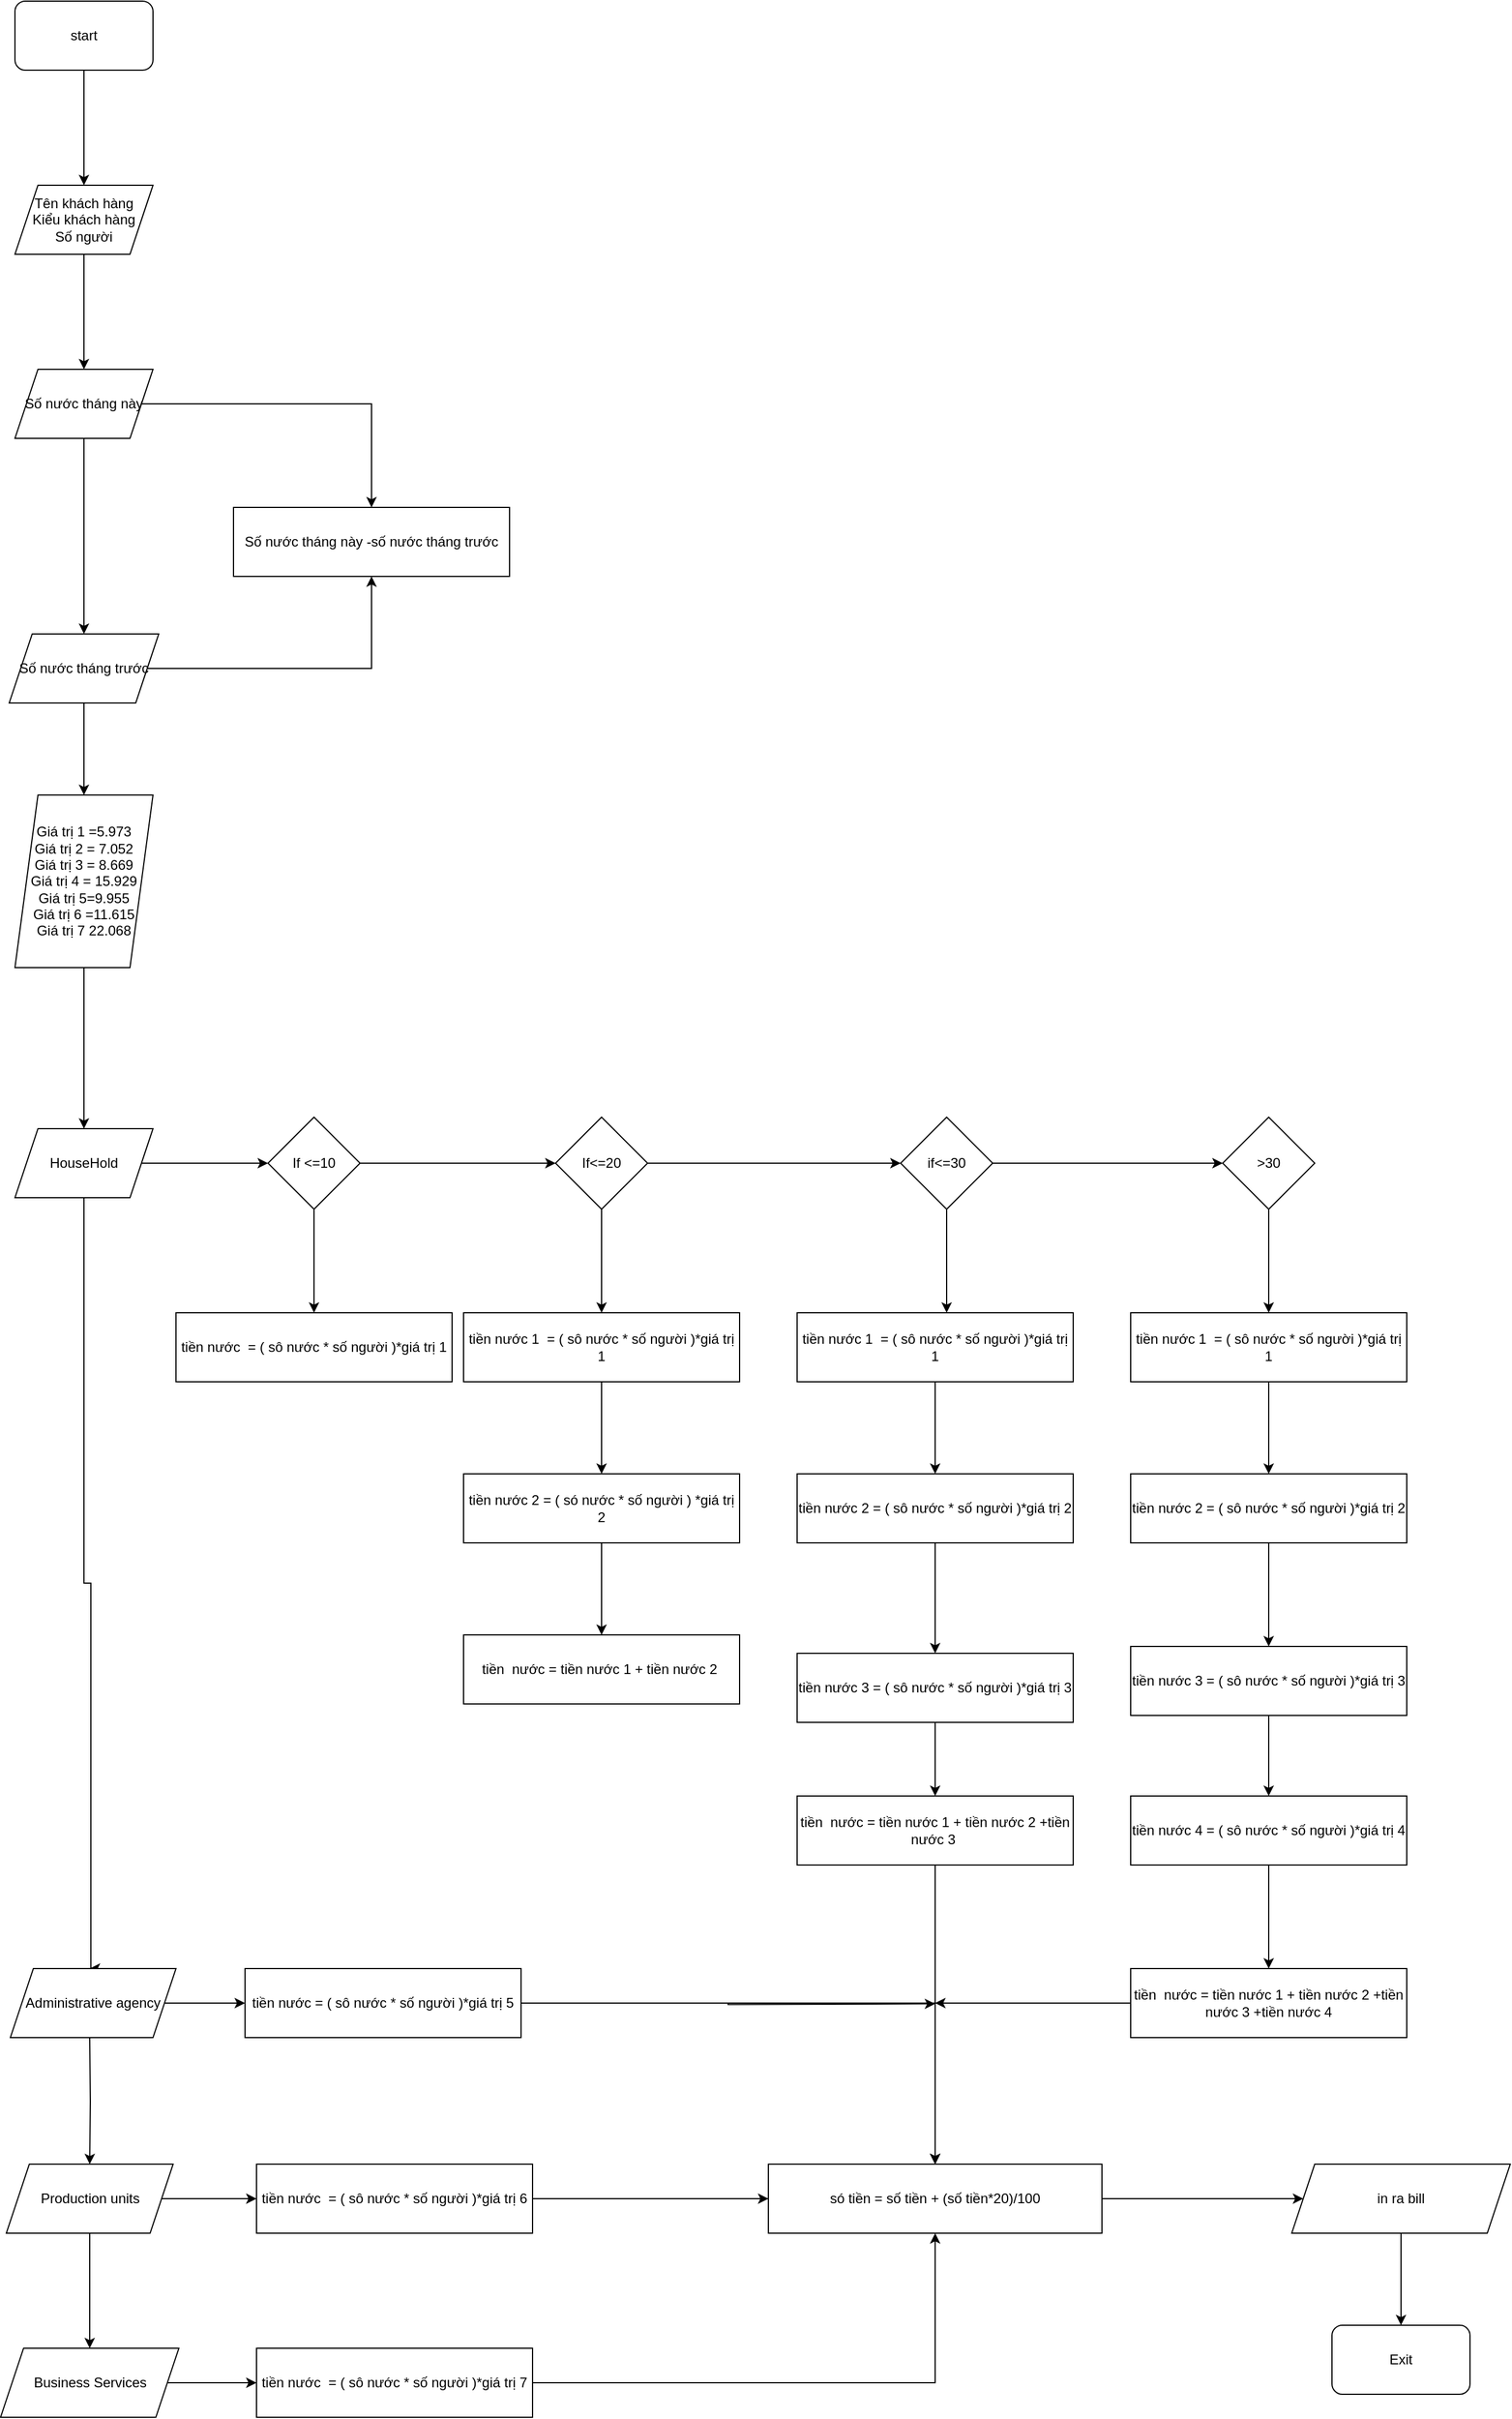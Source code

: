 <mxfile version="22.0.4" type="github">
  <diagram id="C5RBs43oDa-KdzZeNtuy" name="Page-1">
    <mxGraphModel dx="1545" dy="3111" grid="1" gridSize="10" guides="1" tooltips="1" connect="1" arrows="1" fold="1" page="1" pageScale="1" pageWidth="827" pageHeight="1169" math="0" shadow="0">
      <root>
        <mxCell id="WIyWlLk6GJQsqaUBKTNV-0" />
        <mxCell id="WIyWlLk6GJQsqaUBKTNV-1" parent="WIyWlLk6GJQsqaUBKTNV-0" />
        <mxCell id="71WJE7ZSkF-fX_JuGLKn-9" value="" style="edgeStyle=orthogonalEdgeStyle;rounded=0;orthogonalLoop=1;jettySize=auto;html=1;" edge="1" parent="WIyWlLk6GJQsqaUBKTNV-1" source="71WJE7ZSkF-fX_JuGLKn-0" target="71WJE7ZSkF-fX_JuGLKn-1">
          <mxGeometry relative="1" as="geometry" />
        </mxCell>
        <mxCell id="71WJE7ZSkF-fX_JuGLKn-0" value="start" style="rounded=1;whiteSpace=wrap;html=1;" vertex="1" parent="WIyWlLk6GJQsqaUBKTNV-1">
          <mxGeometry x="30" y="-2020" width="120" height="60" as="geometry" />
        </mxCell>
        <mxCell id="71WJE7ZSkF-fX_JuGLKn-10" value="" style="edgeStyle=orthogonalEdgeStyle;rounded=0;orthogonalLoop=1;jettySize=auto;html=1;" edge="1" parent="WIyWlLk6GJQsqaUBKTNV-1" source="71WJE7ZSkF-fX_JuGLKn-1" target="71WJE7ZSkF-fX_JuGLKn-2">
          <mxGeometry relative="1" as="geometry" />
        </mxCell>
        <mxCell id="71WJE7ZSkF-fX_JuGLKn-1" value="Tên khách hàng&lt;br&gt;Kiểu khách hàng&lt;br&gt;Số người" style="shape=parallelogram;perimeter=parallelogramPerimeter;whiteSpace=wrap;html=1;fixedSize=1;" vertex="1" parent="WIyWlLk6GJQsqaUBKTNV-1">
          <mxGeometry x="30" y="-1860" width="120" height="60" as="geometry" />
        </mxCell>
        <mxCell id="71WJE7ZSkF-fX_JuGLKn-11" value="" style="edgeStyle=orthogonalEdgeStyle;rounded=0;orthogonalLoop=1;jettySize=auto;html=1;" edge="1" parent="WIyWlLk6GJQsqaUBKTNV-1" source="71WJE7ZSkF-fX_JuGLKn-2" target="71WJE7ZSkF-fX_JuGLKn-3">
          <mxGeometry relative="1" as="geometry" />
        </mxCell>
        <mxCell id="71WJE7ZSkF-fX_JuGLKn-15" value="" style="edgeStyle=orthogonalEdgeStyle;rounded=0;orthogonalLoop=1;jettySize=auto;html=1;" edge="1" parent="WIyWlLk6GJQsqaUBKTNV-1" source="71WJE7ZSkF-fX_JuGLKn-2" target="71WJE7ZSkF-fX_JuGLKn-12">
          <mxGeometry relative="1" as="geometry" />
        </mxCell>
        <mxCell id="71WJE7ZSkF-fX_JuGLKn-2" value="Số nước tháng này" style="shape=parallelogram;perimeter=parallelogramPerimeter;whiteSpace=wrap;html=1;fixedSize=1;" vertex="1" parent="WIyWlLk6GJQsqaUBKTNV-1">
          <mxGeometry x="30" y="-1700" width="120" height="60" as="geometry" />
        </mxCell>
        <mxCell id="71WJE7ZSkF-fX_JuGLKn-14" value="" style="edgeStyle=orthogonalEdgeStyle;rounded=0;orthogonalLoop=1;jettySize=auto;html=1;" edge="1" parent="WIyWlLk6GJQsqaUBKTNV-1" source="71WJE7ZSkF-fX_JuGLKn-3" target="71WJE7ZSkF-fX_JuGLKn-12">
          <mxGeometry relative="1" as="geometry" />
        </mxCell>
        <mxCell id="71WJE7ZSkF-fX_JuGLKn-18" value="" style="edgeStyle=orthogonalEdgeStyle;rounded=0;orthogonalLoop=1;jettySize=auto;html=1;" edge="1" parent="WIyWlLk6GJQsqaUBKTNV-1" source="71WJE7ZSkF-fX_JuGLKn-3" target="71WJE7ZSkF-fX_JuGLKn-17">
          <mxGeometry relative="1" as="geometry" />
        </mxCell>
        <mxCell id="71WJE7ZSkF-fX_JuGLKn-3" value="Số nước tháng trước" style="shape=parallelogram;perimeter=parallelogramPerimeter;whiteSpace=wrap;html=1;fixedSize=1;" vertex="1" parent="WIyWlLk6GJQsqaUBKTNV-1">
          <mxGeometry x="25" y="-1470" width="130" height="60" as="geometry" />
        </mxCell>
        <mxCell id="71WJE7ZSkF-fX_JuGLKn-12" value="Số nước tháng này -số nước tháng trước" style="rounded=0;whiteSpace=wrap;html=1;" vertex="1" parent="WIyWlLk6GJQsqaUBKTNV-1">
          <mxGeometry x="220" y="-1580" width="240" height="60" as="geometry" />
        </mxCell>
        <mxCell id="71WJE7ZSkF-fX_JuGLKn-20" value="" style="edgeStyle=orthogonalEdgeStyle;rounded=0;orthogonalLoop=1;jettySize=auto;html=1;" edge="1" parent="WIyWlLk6GJQsqaUBKTNV-1" source="71WJE7ZSkF-fX_JuGLKn-17" target="71WJE7ZSkF-fX_JuGLKn-19">
          <mxGeometry relative="1" as="geometry" />
        </mxCell>
        <mxCell id="71WJE7ZSkF-fX_JuGLKn-17" value="Giá trị 1 =5.973&lt;br&gt;Giá trị 2 = 7.052&lt;br&gt;Giá trị 3 = 8.669&lt;br&gt;Giá trị 4 = 15.929&lt;br&gt;Giá trị 5=9.955&lt;br&gt;Giá trị 6 =11.615&lt;br&gt;Giá trị 7 22.068" style="shape=parallelogram;perimeter=parallelogramPerimeter;whiteSpace=wrap;html=1;fixedSize=1;" vertex="1" parent="WIyWlLk6GJQsqaUBKTNV-1">
          <mxGeometry x="30" y="-1330" width="120" height="150" as="geometry" />
        </mxCell>
        <mxCell id="71WJE7ZSkF-fX_JuGLKn-73" value="" style="edgeStyle=orthogonalEdgeStyle;rounded=0;orthogonalLoop=1;jettySize=auto;html=1;" edge="1" parent="WIyWlLk6GJQsqaUBKTNV-1" source="71WJE7ZSkF-fX_JuGLKn-19">
          <mxGeometry relative="1" as="geometry">
            <mxPoint x="95" y="-310" as="targetPoint" />
            <Array as="points">
              <mxPoint x="90" y="-645" />
              <mxPoint x="96" y="-645" />
              <mxPoint x="96" y="-310" />
            </Array>
          </mxGeometry>
        </mxCell>
        <mxCell id="71WJE7ZSkF-fX_JuGLKn-81" value="" style="edgeStyle=orthogonalEdgeStyle;rounded=0;orthogonalLoop=1;jettySize=auto;html=1;" edge="1" parent="WIyWlLk6GJQsqaUBKTNV-1" source="71WJE7ZSkF-fX_JuGLKn-19" target="71WJE7ZSkF-fX_JuGLKn-23">
          <mxGeometry relative="1" as="geometry" />
        </mxCell>
        <mxCell id="71WJE7ZSkF-fX_JuGLKn-19" value="HouseHold" style="shape=parallelogram;perimeter=parallelogramPerimeter;whiteSpace=wrap;html=1;fixedSize=1;" vertex="1" parent="WIyWlLk6GJQsqaUBKTNV-1">
          <mxGeometry x="30" y="-1040" width="120" height="60" as="geometry" />
        </mxCell>
        <mxCell id="71WJE7ZSkF-fX_JuGLKn-27" value="" style="edgeStyle=orthogonalEdgeStyle;rounded=0;orthogonalLoop=1;jettySize=auto;html=1;" edge="1" parent="WIyWlLk6GJQsqaUBKTNV-1" source="71WJE7ZSkF-fX_JuGLKn-23" target="71WJE7ZSkF-fX_JuGLKn-24">
          <mxGeometry relative="1" as="geometry" />
        </mxCell>
        <mxCell id="71WJE7ZSkF-fX_JuGLKn-31" value="" style="edgeStyle=orthogonalEdgeStyle;rounded=0;orthogonalLoop=1;jettySize=auto;html=1;" edge="1" parent="WIyWlLk6GJQsqaUBKTNV-1" source="71WJE7ZSkF-fX_JuGLKn-23" target="71WJE7ZSkF-fX_JuGLKn-30">
          <mxGeometry relative="1" as="geometry" />
        </mxCell>
        <mxCell id="71WJE7ZSkF-fX_JuGLKn-23" value="If &amp;lt;=10" style="rhombus;whiteSpace=wrap;html=1;" vertex="1" parent="WIyWlLk6GJQsqaUBKTNV-1">
          <mxGeometry x="250" y="-1050" width="80" height="80" as="geometry" />
        </mxCell>
        <mxCell id="71WJE7ZSkF-fX_JuGLKn-28" value="" style="edgeStyle=orthogonalEdgeStyle;rounded=0;orthogonalLoop=1;jettySize=auto;html=1;" edge="1" parent="WIyWlLk6GJQsqaUBKTNV-1" source="71WJE7ZSkF-fX_JuGLKn-24" target="71WJE7ZSkF-fX_JuGLKn-25">
          <mxGeometry relative="1" as="geometry" />
        </mxCell>
        <mxCell id="71WJE7ZSkF-fX_JuGLKn-38" value="" style="edgeStyle=orthogonalEdgeStyle;rounded=0;orthogonalLoop=1;jettySize=auto;html=1;" edge="1" parent="WIyWlLk6GJQsqaUBKTNV-1" source="71WJE7ZSkF-fX_JuGLKn-24" target="71WJE7ZSkF-fX_JuGLKn-37">
          <mxGeometry relative="1" as="geometry" />
        </mxCell>
        <mxCell id="71WJE7ZSkF-fX_JuGLKn-24" value="If&amp;lt;=20" style="rhombus;whiteSpace=wrap;html=1;" vertex="1" parent="WIyWlLk6GJQsqaUBKTNV-1">
          <mxGeometry x="500" y="-1050" width="80" height="80" as="geometry" />
        </mxCell>
        <mxCell id="71WJE7ZSkF-fX_JuGLKn-29" value="" style="edgeStyle=orthogonalEdgeStyle;rounded=0;orthogonalLoop=1;jettySize=auto;html=1;" edge="1" parent="WIyWlLk6GJQsqaUBKTNV-1" source="71WJE7ZSkF-fX_JuGLKn-25" target="71WJE7ZSkF-fX_JuGLKn-26">
          <mxGeometry relative="1" as="geometry" />
        </mxCell>
        <mxCell id="71WJE7ZSkF-fX_JuGLKn-48" value="" style="edgeStyle=orthogonalEdgeStyle;rounded=0;orthogonalLoop=1;jettySize=auto;html=1;" edge="1" parent="WIyWlLk6GJQsqaUBKTNV-1" source="71WJE7ZSkF-fX_JuGLKn-25">
          <mxGeometry relative="1" as="geometry">
            <mxPoint x="840.0" y="-880" as="targetPoint" />
          </mxGeometry>
        </mxCell>
        <mxCell id="71WJE7ZSkF-fX_JuGLKn-25" value="if&amp;lt;=30" style="rhombus;whiteSpace=wrap;html=1;" vertex="1" parent="WIyWlLk6GJQsqaUBKTNV-1">
          <mxGeometry x="800" y="-1050" width="80" height="80" as="geometry" />
        </mxCell>
        <mxCell id="71WJE7ZSkF-fX_JuGLKn-64" value="" style="edgeStyle=orthogonalEdgeStyle;rounded=0;orthogonalLoop=1;jettySize=auto;html=1;" edge="1" parent="WIyWlLk6GJQsqaUBKTNV-1" source="71WJE7ZSkF-fX_JuGLKn-26" target="71WJE7ZSkF-fX_JuGLKn-58">
          <mxGeometry relative="1" as="geometry" />
        </mxCell>
        <mxCell id="71WJE7ZSkF-fX_JuGLKn-26" value="&amp;gt;30" style="rhombus;whiteSpace=wrap;html=1;" vertex="1" parent="WIyWlLk6GJQsqaUBKTNV-1">
          <mxGeometry x="1080" y="-1050" width="80" height="80" as="geometry" />
        </mxCell>
        <mxCell id="71WJE7ZSkF-fX_JuGLKn-30" value="tiền nước&amp;nbsp; = ( sô nước * số người )*giá trị 1" style="whiteSpace=wrap;html=1;" vertex="1" parent="WIyWlLk6GJQsqaUBKTNV-1">
          <mxGeometry x="170" y="-880" width="240" height="60" as="geometry" />
        </mxCell>
        <mxCell id="71WJE7ZSkF-fX_JuGLKn-36" value="tiền nước&amp;nbsp; = ( sô nước * số người )*giá trị 1" style="whiteSpace=wrap;html=1;" vertex="1" parent="WIyWlLk6GJQsqaUBKTNV-1">
          <mxGeometry x="170" y="-880" width="240" height="60" as="geometry" />
        </mxCell>
        <mxCell id="71WJE7ZSkF-fX_JuGLKn-40" value="" style="edgeStyle=orthogonalEdgeStyle;rounded=0;orthogonalLoop=1;jettySize=auto;html=1;" edge="1" parent="WIyWlLk6GJQsqaUBKTNV-1" source="71WJE7ZSkF-fX_JuGLKn-37">
          <mxGeometry relative="1" as="geometry">
            <mxPoint x="540" y="-740" as="targetPoint" />
          </mxGeometry>
        </mxCell>
        <mxCell id="71WJE7ZSkF-fX_JuGLKn-37" value="tiền nước 1&amp;nbsp; = ( sô nước * số người )*giá trị 1" style="whiteSpace=wrap;html=1;" vertex="1" parent="WIyWlLk6GJQsqaUBKTNV-1">
          <mxGeometry x="420" y="-880" width="240" height="60" as="geometry" />
        </mxCell>
        <mxCell id="71WJE7ZSkF-fX_JuGLKn-46" value="" style="edgeStyle=orthogonalEdgeStyle;rounded=0;orthogonalLoop=1;jettySize=auto;html=1;" edge="1" parent="WIyWlLk6GJQsqaUBKTNV-1" source="71WJE7ZSkF-fX_JuGLKn-41" target="71WJE7ZSkF-fX_JuGLKn-45">
          <mxGeometry relative="1" as="geometry" />
        </mxCell>
        <mxCell id="71WJE7ZSkF-fX_JuGLKn-41" value="tiền nước 2 = ( só nước * số người ) *giá trị 2" style="whiteSpace=wrap;html=1;" vertex="1" parent="WIyWlLk6GJQsqaUBKTNV-1">
          <mxGeometry x="420" y="-740" width="240" height="60" as="geometry" />
        </mxCell>
        <mxCell id="71WJE7ZSkF-fX_JuGLKn-45" value="tiền&amp;nbsp; nước = tiền nước 1 + tiền nước 2&amp;nbsp;" style="whiteSpace=wrap;html=1;fontStyle=0" vertex="1" parent="WIyWlLk6GJQsqaUBKTNV-1">
          <mxGeometry x="420" y="-600" width="240" height="60" as="geometry" />
        </mxCell>
        <mxCell id="71WJE7ZSkF-fX_JuGLKn-53" value="" style="edgeStyle=orthogonalEdgeStyle;rounded=0;orthogonalLoop=1;jettySize=auto;html=1;" edge="1" parent="WIyWlLk6GJQsqaUBKTNV-1" source="71WJE7ZSkF-fX_JuGLKn-49" target="71WJE7ZSkF-fX_JuGLKn-50">
          <mxGeometry relative="1" as="geometry" />
        </mxCell>
        <mxCell id="71WJE7ZSkF-fX_JuGLKn-49" value="tiền nước 1&amp;nbsp; = ( sô nước * số người )*giá trị 1" style="whiteSpace=wrap;html=1;" vertex="1" parent="WIyWlLk6GJQsqaUBKTNV-1">
          <mxGeometry x="710" y="-880" width="240" height="60" as="geometry" />
        </mxCell>
        <mxCell id="71WJE7ZSkF-fX_JuGLKn-54" value="" style="edgeStyle=orthogonalEdgeStyle;rounded=0;orthogonalLoop=1;jettySize=auto;html=1;" edge="1" parent="WIyWlLk6GJQsqaUBKTNV-1" source="71WJE7ZSkF-fX_JuGLKn-50" target="71WJE7ZSkF-fX_JuGLKn-51">
          <mxGeometry relative="1" as="geometry" />
        </mxCell>
        <mxCell id="71WJE7ZSkF-fX_JuGLKn-50" value="tiền nước 2 = ( sô nước * số người )*giá trị 2" style="whiteSpace=wrap;html=1;" vertex="1" parent="WIyWlLk6GJQsqaUBKTNV-1">
          <mxGeometry x="710" y="-740" width="240" height="60" as="geometry" />
        </mxCell>
        <mxCell id="71WJE7ZSkF-fX_JuGLKn-55" value="" style="edgeStyle=orthogonalEdgeStyle;rounded=0;orthogonalLoop=1;jettySize=auto;html=1;" edge="1" parent="WIyWlLk6GJQsqaUBKTNV-1" source="71WJE7ZSkF-fX_JuGLKn-51">
          <mxGeometry relative="1" as="geometry">
            <mxPoint x="830.0" y="-460" as="targetPoint" />
          </mxGeometry>
        </mxCell>
        <mxCell id="71WJE7ZSkF-fX_JuGLKn-51" value="tiền nước 3 = ( sô nước * số người )*giá trị 3" style="whiteSpace=wrap;html=1;" vertex="1" parent="WIyWlLk6GJQsqaUBKTNV-1">
          <mxGeometry x="710" y="-584" width="240" height="60" as="geometry" />
        </mxCell>
        <mxCell id="71WJE7ZSkF-fX_JuGLKn-100" value="" style="edgeStyle=orthogonalEdgeStyle;rounded=0;orthogonalLoop=1;jettySize=auto;html=1;" edge="1" parent="WIyWlLk6GJQsqaUBKTNV-1" source="71WJE7ZSkF-fX_JuGLKn-57" target="71WJE7ZSkF-fX_JuGLKn-99">
          <mxGeometry relative="1" as="geometry" />
        </mxCell>
        <mxCell id="71WJE7ZSkF-fX_JuGLKn-57" value="tiền&amp;nbsp; nước = tiền nước 1 + tiền nước 2 +tiền nước 3&amp;nbsp;" style="whiteSpace=wrap;html=1;fontStyle=0" vertex="1" parent="WIyWlLk6GJQsqaUBKTNV-1">
          <mxGeometry x="710" y="-460" width="240" height="60" as="geometry" />
        </mxCell>
        <mxCell id="71WJE7ZSkF-fX_JuGLKn-65" value="" style="edgeStyle=orthogonalEdgeStyle;rounded=0;orthogonalLoop=1;jettySize=auto;html=1;" edge="1" parent="WIyWlLk6GJQsqaUBKTNV-1" source="71WJE7ZSkF-fX_JuGLKn-58" target="71WJE7ZSkF-fX_JuGLKn-60">
          <mxGeometry relative="1" as="geometry" />
        </mxCell>
        <mxCell id="71WJE7ZSkF-fX_JuGLKn-58" value="tiền nước 1&amp;nbsp; = ( sô nước * số người )*giá trị 1" style="whiteSpace=wrap;html=1;" vertex="1" parent="WIyWlLk6GJQsqaUBKTNV-1">
          <mxGeometry x="1000" y="-880" width="240" height="60" as="geometry" />
        </mxCell>
        <mxCell id="71WJE7ZSkF-fX_JuGLKn-66" value="" style="edgeStyle=orthogonalEdgeStyle;rounded=0;orthogonalLoop=1;jettySize=auto;html=1;" edge="1" parent="WIyWlLk6GJQsqaUBKTNV-1" source="71WJE7ZSkF-fX_JuGLKn-60" target="71WJE7ZSkF-fX_JuGLKn-61">
          <mxGeometry relative="1" as="geometry" />
        </mxCell>
        <mxCell id="71WJE7ZSkF-fX_JuGLKn-60" value="tiền nước 2 = ( sô nước * số người )*giá trị 2" style="whiteSpace=wrap;html=1;" vertex="1" parent="WIyWlLk6GJQsqaUBKTNV-1">
          <mxGeometry x="1000" y="-740" width="240" height="60" as="geometry" />
        </mxCell>
        <mxCell id="71WJE7ZSkF-fX_JuGLKn-67" value="" style="edgeStyle=orthogonalEdgeStyle;rounded=0;orthogonalLoop=1;jettySize=auto;html=1;" edge="1" parent="WIyWlLk6GJQsqaUBKTNV-1" source="71WJE7ZSkF-fX_JuGLKn-61" target="71WJE7ZSkF-fX_JuGLKn-62">
          <mxGeometry relative="1" as="geometry" />
        </mxCell>
        <mxCell id="71WJE7ZSkF-fX_JuGLKn-61" value="tiền nước 3 = ( sô nước * số người )*giá trị 3" style="whiteSpace=wrap;html=1;" vertex="1" parent="WIyWlLk6GJQsqaUBKTNV-1">
          <mxGeometry x="1000" y="-590" width="240" height="60" as="geometry" />
        </mxCell>
        <mxCell id="71WJE7ZSkF-fX_JuGLKn-68" value="" style="edgeStyle=orthogonalEdgeStyle;rounded=0;orthogonalLoop=1;jettySize=auto;html=1;" edge="1" parent="WIyWlLk6GJQsqaUBKTNV-1" source="71WJE7ZSkF-fX_JuGLKn-62" target="71WJE7ZSkF-fX_JuGLKn-63">
          <mxGeometry relative="1" as="geometry" />
        </mxCell>
        <mxCell id="71WJE7ZSkF-fX_JuGLKn-62" value="tiền nước 4 = ( sô nước * số người )*giá trị 4" style="whiteSpace=wrap;html=1;" vertex="1" parent="WIyWlLk6GJQsqaUBKTNV-1">
          <mxGeometry x="1000" y="-460" width="240" height="60" as="geometry" />
        </mxCell>
        <mxCell id="71WJE7ZSkF-fX_JuGLKn-109" value="" style="edgeStyle=orthogonalEdgeStyle;rounded=0;orthogonalLoop=1;jettySize=auto;html=1;" edge="1" parent="WIyWlLk6GJQsqaUBKTNV-1" source="71WJE7ZSkF-fX_JuGLKn-63" target="71WJE7ZSkF-fX_JuGLKn-108">
          <mxGeometry relative="1" as="geometry" />
        </mxCell>
        <mxCell id="71WJE7ZSkF-fX_JuGLKn-121" style="edgeStyle=orthogonalEdgeStyle;rounded=0;orthogonalLoop=1;jettySize=auto;html=1;" edge="1" parent="WIyWlLk6GJQsqaUBKTNV-1" source="71WJE7ZSkF-fX_JuGLKn-63">
          <mxGeometry relative="1" as="geometry">
            <mxPoint x="830" y="-280" as="targetPoint" />
          </mxGeometry>
        </mxCell>
        <mxCell id="71WJE7ZSkF-fX_JuGLKn-63" value="tiền&amp;nbsp; nước = tiền nước 1 + tiền nước 2 +tiền nước 3 +tiền nước 4" style="whiteSpace=wrap;html=1;fontStyle=0" vertex="1" parent="WIyWlLk6GJQsqaUBKTNV-1">
          <mxGeometry x="1000" y="-310" width="240" height="60" as="geometry" />
        </mxCell>
        <mxCell id="71WJE7ZSkF-fX_JuGLKn-77" value="" style="edgeStyle=orthogonalEdgeStyle;rounded=0;orthogonalLoop=1;jettySize=auto;html=1;" edge="1" parent="WIyWlLk6GJQsqaUBKTNV-1" target="71WJE7ZSkF-fX_JuGLKn-76">
          <mxGeometry relative="1" as="geometry">
            <mxPoint x="95" y="-250" as="sourcePoint" />
          </mxGeometry>
        </mxCell>
        <mxCell id="71WJE7ZSkF-fX_JuGLKn-79" value="" style="edgeStyle=orthogonalEdgeStyle;rounded=0;orthogonalLoop=1;jettySize=auto;html=1;" edge="1" parent="WIyWlLk6GJQsqaUBKTNV-1" source="71WJE7ZSkF-fX_JuGLKn-76" target="71WJE7ZSkF-fX_JuGLKn-78">
          <mxGeometry relative="1" as="geometry" />
        </mxCell>
        <mxCell id="71WJE7ZSkF-fX_JuGLKn-86" value="" style="edgeStyle=orthogonalEdgeStyle;rounded=0;orthogonalLoop=1;jettySize=auto;html=1;" edge="1" parent="WIyWlLk6GJQsqaUBKTNV-1" source="71WJE7ZSkF-fX_JuGLKn-76" target="71WJE7ZSkF-fX_JuGLKn-83">
          <mxGeometry relative="1" as="geometry" />
        </mxCell>
        <mxCell id="71WJE7ZSkF-fX_JuGLKn-76" value="Production units" style="shape=parallelogram;perimeter=parallelogramPerimeter;whiteSpace=wrap;html=1;fixedSize=1;" vertex="1" parent="WIyWlLk6GJQsqaUBKTNV-1">
          <mxGeometry x="22.5" y="-140" width="145" height="60" as="geometry" />
        </mxCell>
        <mxCell id="71WJE7ZSkF-fX_JuGLKn-87" value="" style="edgeStyle=orthogonalEdgeStyle;rounded=0;orthogonalLoop=1;jettySize=auto;html=1;" edge="1" parent="WIyWlLk6GJQsqaUBKTNV-1" source="71WJE7ZSkF-fX_JuGLKn-78" target="71WJE7ZSkF-fX_JuGLKn-84">
          <mxGeometry relative="1" as="geometry" />
        </mxCell>
        <mxCell id="71WJE7ZSkF-fX_JuGLKn-78" value="Business Services" style="shape=parallelogram;perimeter=parallelogramPerimeter;whiteSpace=wrap;html=1;fixedSize=1;" vertex="1" parent="WIyWlLk6GJQsqaUBKTNV-1">
          <mxGeometry x="17.5" y="20" width="155" height="60" as="geometry" />
        </mxCell>
        <mxCell id="71WJE7ZSkF-fX_JuGLKn-85" value="" style="edgeStyle=orthogonalEdgeStyle;rounded=0;orthogonalLoop=1;jettySize=auto;html=1;" edge="1" parent="WIyWlLk6GJQsqaUBKTNV-1" source="71WJE7ZSkF-fX_JuGLKn-80" target="71WJE7ZSkF-fX_JuGLKn-82">
          <mxGeometry relative="1" as="geometry" />
        </mxCell>
        <mxCell id="71WJE7ZSkF-fX_JuGLKn-80" value="Administrative agency" style="shape=parallelogram;perimeter=parallelogramPerimeter;whiteSpace=wrap;html=1;fixedSize=1;" vertex="1" parent="WIyWlLk6GJQsqaUBKTNV-1">
          <mxGeometry x="26" y="-310" width="144" height="60" as="geometry" />
        </mxCell>
        <mxCell id="71WJE7ZSkF-fX_JuGLKn-113" value="" style="edgeStyle=orthogonalEdgeStyle;rounded=0;orthogonalLoop=1;jettySize=auto;html=1;" edge="1" parent="WIyWlLk6GJQsqaUBKTNV-1" source="71WJE7ZSkF-fX_JuGLKn-82" target="71WJE7ZSkF-fX_JuGLKn-112">
          <mxGeometry relative="1" as="geometry" />
        </mxCell>
        <mxCell id="71WJE7ZSkF-fX_JuGLKn-123" style="edgeStyle=orthogonalEdgeStyle;rounded=0;orthogonalLoop=1;jettySize=auto;html=1;exitX=1;exitY=0.5;exitDx=0;exitDy=0;" edge="1" parent="WIyWlLk6GJQsqaUBKTNV-1" source="71WJE7ZSkF-fX_JuGLKn-82">
          <mxGeometry relative="1" as="geometry">
            <mxPoint x="830" y="-279.333" as="targetPoint" />
          </mxGeometry>
        </mxCell>
        <mxCell id="71WJE7ZSkF-fX_JuGLKn-82" value="tiền nước = ( sô nước * số người )*giá trị 5" style="whiteSpace=wrap;html=1;" vertex="1" parent="WIyWlLk6GJQsqaUBKTNV-1">
          <mxGeometry x="230" y="-310" width="240" height="60" as="geometry" />
        </mxCell>
        <mxCell id="71WJE7ZSkF-fX_JuGLKn-111" value="" style="edgeStyle=orthogonalEdgeStyle;rounded=0;orthogonalLoop=1;jettySize=auto;html=1;" edge="1" parent="WIyWlLk6GJQsqaUBKTNV-1" source="71WJE7ZSkF-fX_JuGLKn-83" target="71WJE7ZSkF-fX_JuGLKn-110">
          <mxGeometry relative="1" as="geometry" />
        </mxCell>
        <mxCell id="71WJE7ZSkF-fX_JuGLKn-120" style="edgeStyle=orthogonalEdgeStyle;rounded=0;orthogonalLoop=1;jettySize=auto;html=1;entryX=0;entryY=0.5;entryDx=0;entryDy=0;" edge="1" parent="WIyWlLk6GJQsqaUBKTNV-1" source="71WJE7ZSkF-fX_JuGLKn-83" target="71WJE7ZSkF-fX_JuGLKn-114">
          <mxGeometry relative="1" as="geometry" />
        </mxCell>
        <mxCell id="71WJE7ZSkF-fX_JuGLKn-83" value="tiền nước&amp;nbsp; = ( sô nước * số người )*giá trị 6" style="whiteSpace=wrap;html=1;" vertex="1" parent="WIyWlLk6GJQsqaUBKTNV-1">
          <mxGeometry x="240" y="-140" width="240" height="60" as="geometry" />
        </mxCell>
        <mxCell id="71WJE7ZSkF-fX_JuGLKn-115" value="" style="edgeStyle=orthogonalEdgeStyle;rounded=0;orthogonalLoop=1;jettySize=auto;html=1;" edge="1" parent="WIyWlLk6GJQsqaUBKTNV-1" source="71WJE7ZSkF-fX_JuGLKn-84" target="71WJE7ZSkF-fX_JuGLKn-114">
          <mxGeometry relative="1" as="geometry" />
        </mxCell>
        <mxCell id="71WJE7ZSkF-fX_JuGLKn-84" value="tiền nước&amp;nbsp; = ( sô nước * số người )*giá trị 7" style="whiteSpace=wrap;html=1;" vertex="1" parent="WIyWlLk6GJQsqaUBKTNV-1">
          <mxGeometry x="240" y="20" width="240" height="60" as="geometry" />
        </mxCell>
        <mxCell id="71WJE7ZSkF-fX_JuGLKn-99" value="" style="whiteSpace=wrap;html=1;fontStyle=0;" vertex="1" parent="WIyWlLk6GJQsqaUBKTNV-1">
          <mxGeometry x="770" y="-140" width="120" height="60" as="geometry" />
        </mxCell>
        <mxCell id="71WJE7ZSkF-fX_JuGLKn-105" style="edgeStyle=orthogonalEdgeStyle;rounded=0;orthogonalLoop=1;jettySize=auto;html=1;exitX=0.5;exitY=1;exitDx=0;exitDy=0;" edge="1" parent="WIyWlLk6GJQsqaUBKTNV-1" source="71WJE7ZSkF-fX_JuGLKn-99" target="71WJE7ZSkF-fX_JuGLKn-99">
          <mxGeometry relative="1" as="geometry" />
        </mxCell>
        <mxCell id="71WJE7ZSkF-fX_JuGLKn-108" value="" style="whiteSpace=wrap;html=1;fontStyle=0;" vertex="1" parent="WIyWlLk6GJQsqaUBKTNV-1">
          <mxGeometry x="770" y="-140" width="120" height="60" as="geometry" />
        </mxCell>
        <mxCell id="71WJE7ZSkF-fX_JuGLKn-110" value="" style="whiteSpace=wrap;html=1;" vertex="1" parent="WIyWlLk6GJQsqaUBKTNV-1">
          <mxGeometry x="770" y="-140" width="120" height="60" as="geometry" />
        </mxCell>
        <mxCell id="71WJE7ZSkF-fX_JuGLKn-112" value="" style="whiteSpace=wrap;html=1;" vertex="1" parent="WIyWlLk6GJQsqaUBKTNV-1">
          <mxGeometry x="770" y="-140" width="120" height="60" as="geometry" />
        </mxCell>
        <mxCell id="71WJE7ZSkF-fX_JuGLKn-125" value="" style="edgeStyle=orthogonalEdgeStyle;rounded=0;orthogonalLoop=1;jettySize=auto;html=1;" edge="1" parent="WIyWlLk6GJQsqaUBKTNV-1" source="71WJE7ZSkF-fX_JuGLKn-114" target="71WJE7ZSkF-fX_JuGLKn-124">
          <mxGeometry relative="1" as="geometry" />
        </mxCell>
        <mxCell id="71WJE7ZSkF-fX_JuGLKn-114" value="só tiền = số tiền + (số tiền*20)/100" style="whiteSpace=wrap;html=1;" vertex="1" parent="WIyWlLk6GJQsqaUBKTNV-1">
          <mxGeometry x="685" y="-140" width="290" height="60" as="geometry" />
        </mxCell>
        <mxCell id="71WJE7ZSkF-fX_JuGLKn-127" value="" style="edgeStyle=orthogonalEdgeStyle;rounded=0;orthogonalLoop=1;jettySize=auto;html=1;" edge="1" parent="WIyWlLk6GJQsqaUBKTNV-1" source="71WJE7ZSkF-fX_JuGLKn-124" target="71WJE7ZSkF-fX_JuGLKn-126">
          <mxGeometry relative="1" as="geometry" />
        </mxCell>
        <mxCell id="71WJE7ZSkF-fX_JuGLKn-124" value="in ra bill" style="shape=parallelogram;perimeter=parallelogramPerimeter;whiteSpace=wrap;html=1;fixedSize=1;" vertex="1" parent="WIyWlLk6GJQsqaUBKTNV-1">
          <mxGeometry x="1140" y="-140" width="190" height="60" as="geometry" />
        </mxCell>
        <mxCell id="71WJE7ZSkF-fX_JuGLKn-126" value="Exit" style="rounded=1;whiteSpace=wrap;html=1;" vertex="1" parent="WIyWlLk6GJQsqaUBKTNV-1">
          <mxGeometry x="1175" width="120" height="60" as="geometry" />
        </mxCell>
      </root>
    </mxGraphModel>
  </diagram>
</mxfile>
